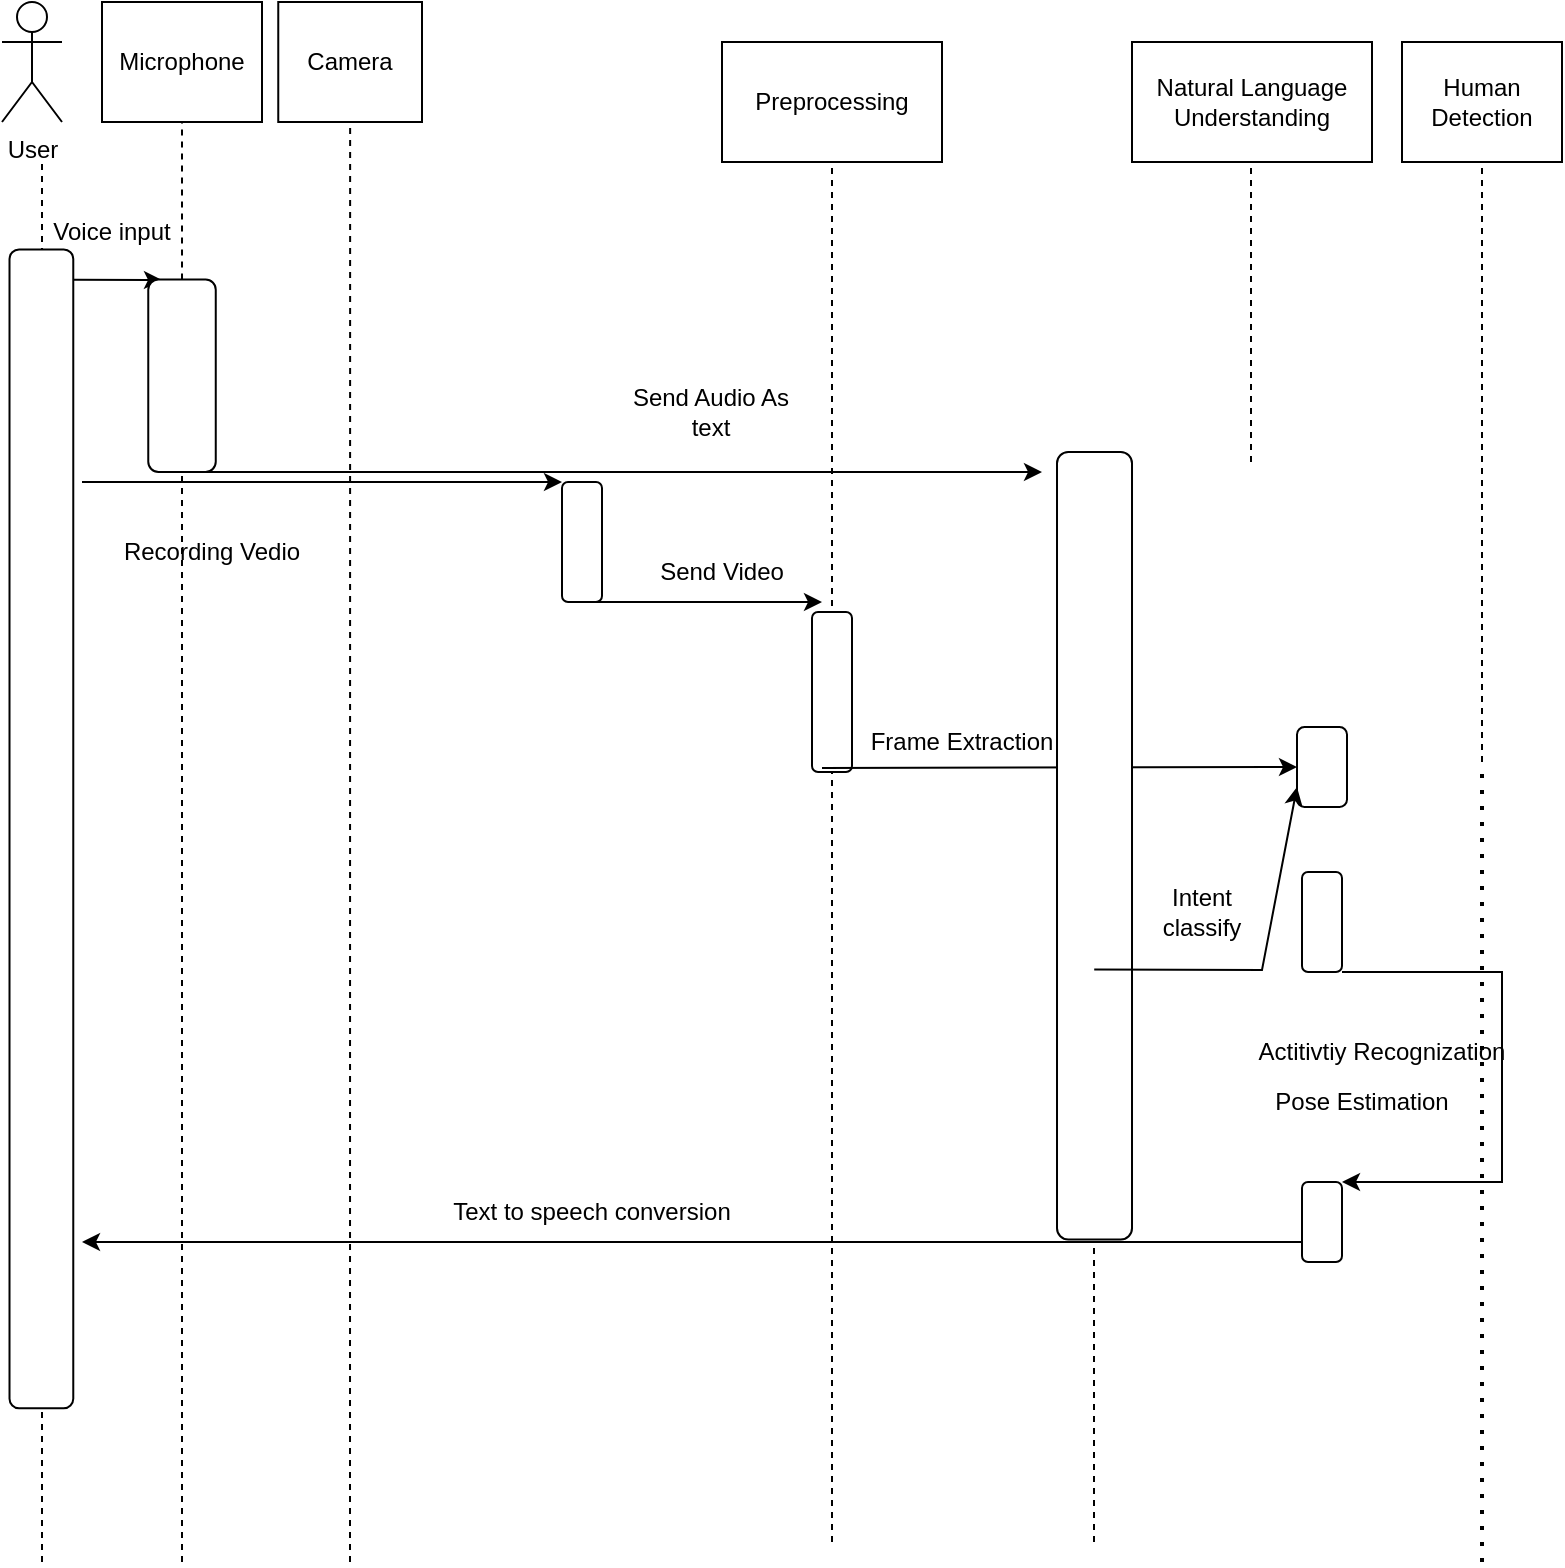 <mxfile version="20.8.17" type="github">
  <diagram id="L39YCSrSmgS5nI6QtHGn" name="Page-1">
    <mxGraphModel dx="806" dy="495" grid="1" gridSize="10" guides="1" tooltips="1" connect="1" arrows="1" fold="1" page="1" pageScale="1" pageWidth="827" pageHeight="1169" math="0" shadow="0">
      <root>
        <mxCell id="0" />
        <mxCell id="1" parent="0" />
        <mxCell id="A4QvI4MU_TdA6Vv6nNB_-4" value="Microphone" style="rounded=0;whiteSpace=wrap;html=1;" parent="1" vertex="1">
          <mxGeometry x="70" y="20" width="80" height="60" as="geometry" />
        </mxCell>
        <mxCell id="A4QvI4MU_TdA6Vv6nNB_-5" value="Camera" style="rounded=0;whiteSpace=wrap;html=1;" parent="1" vertex="1">
          <mxGeometry x="158.13" y="20" width="71.87" height="60" as="geometry" />
        </mxCell>
        <mxCell id="A4QvI4MU_TdA6Vv6nNB_-6" value="Preprocessing" style="rounded=0;whiteSpace=wrap;html=1;" parent="1" vertex="1">
          <mxGeometry x="380" y="40" width="110" height="60" as="geometry" />
        </mxCell>
        <mxCell id="A4QvI4MU_TdA6Vv6nNB_-7" value="Human Detection" style="rounded=0;whiteSpace=wrap;html=1;" parent="1" vertex="1">
          <mxGeometry x="720" y="40" width="80" height="60" as="geometry" />
        </mxCell>
        <mxCell id="A4QvI4MU_TdA6Vv6nNB_-11" value="" style="endArrow=none;dashed=1;html=1;rounded=0;entryX=0.5;entryY=1;entryDx=0;entryDy=0;" parent="1" edge="1">
          <mxGeometry width="50" height="50" relative="1" as="geometry">
            <mxPoint x="40" y="800" as="sourcePoint" />
            <mxPoint x="40" y="100" as="targetPoint" />
          </mxGeometry>
        </mxCell>
        <mxCell id="A4QvI4MU_TdA6Vv6nNB_-12" value="" style="endArrow=none;dashed=1;html=1;rounded=0;entryX=0.5;entryY=1;entryDx=0;entryDy=0;startArrow=none;" parent="1" target="A4QvI4MU_TdA6Vv6nNB_-4" edge="1" source="LpYJhnQgzotlwshMO1Oq-3">
          <mxGeometry width="50" height="50" relative="1" as="geometry">
            <mxPoint x="110" y="800" as="sourcePoint" />
            <mxPoint x="430" y="230" as="targetPoint" />
          </mxGeometry>
        </mxCell>
        <mxCell id="A4QvI4MU_TdA6Vv6nNB_-13" value="" style="endArrow=none;dashed=1;html=1;rounded=0;entryX=0.5;entryY=1;entryDx=0;entryDy=0;" parent="1" target="A4QvI4MU_TdA6Vv6nNB_-5" edge="1">
          <mxGeometry width="50" height="50" relative="1" as="geometry">
            <mxPoint x="194" y="800" as="sourcePoint" />
            <mxPoint x="430" y="230" as="targetPoint" />
          </mxGeometry>
        </mxCell>
        <mxCell id="A4QvI4MU_TdA6Vv6nNB_-15" value="" style="endArrow=none;dashed=1;html=1;rounded=0;entryX=0.5;entryY=1;entryDx=0;entryDy=0;" parent="1" target="A4QvI4MU_TdA6Vv6nNB_-6" edge="1">
          <mxGeometry width="50" height="50" relative="1" as="geometry">
            <mxPoint x="435" y="790" as="sourcePoint" />
            <mxPoint x="430" y="230" as="targetPoint" />
          </mxGeometry>
        </mxCell>
        <mxCell id="A4QvI4MU_TdA6Vv6nNB_-16" value="" style="endArrow=none;dashed=1;html=1;rounded=0;entryX=0.5;entryY=1;entryDx=0;entryDy=0;startArrow=none;" parent="1" target="A4QvI4MU_TdA6Vv6nNB_-7" edge="1">
          <mxGeometry width="50" height="50" relative="1" as="geometry">
            <mxPoint x="760" y="400" as="sourcePoint" />
            <mxPoint x="430" y="230" as="targetPoint" />
            <Array as="points">
              <mxPoint x="760" y="380" />
            </Array>
          </mxGeometry>
        </mxCell>
        <mxCell id="A4QvI4MU_TdA6Vv6nNB_-23" value="" style="endArrow=classic;html=1;rounded=0;entryX=0;entryY=1;entryDx=0;entryDy=0;" parent="1" target="A4QvI4MU_TdA6Vv6nNB_-26" edge="1">
          <mxGeometry width="50" height="50" relative="1" as="geometry">
            <mxPoint x="60" y="260" as="sourcePoint" />
            <mxPoint x="168.75" y="240.47" as="targetPoint" />
          </mxGeometry>
        </mxCell>
        <mxCell id="A4QvI4MU_TdA6Vv6nNB_-24" value="Recording Vedio" style="text;html=1;strokeColor=none;fillColor=none;align=center;verticalAlign=middle;whiteSpace=wrap;rounded=0;" parent="1" vertex="1">
          <mxGeometry x="50" y="280" width="150" height="30" as="geometry" />
        </mxCell>
        <mxCell id="A4QvI4MU_TdA6Vv6nNB_-26" value="" style="rounded=1;whiteSpace=wrap;html=1;rotation=90;" parent="1" vertex="1">
          <mxGeometry x="280" y="280" width="60" height="20" as="geometry" />
        </mxCell>
        <mxCell id="A4QvI4MU_TdA6Vv6nNB_-28" value="" style="endArrow=classic;html=1;rounded=0;exitX=1;exitY=0.5;exitDx=0;exitDy=0;" parent="1" source="A4QvI4MU_TdA6Vv6nNB_-26" edge="1">
          <mxGeometry width="50" height="50" relative="1" as="geometry">
            <mxPoint x="380" y="260" as="sourcePoint" />
            <mxPoint x="430" y="320" as="targetPoint" />
          </mxGeometry>
        </mxCell>
        <mxCell id="A4QvI4MU_TdA6Vv6nNB_-29" value="Send Video" style="text;html=1;strokeColor=none;fillColor=none;align=center;verticalAlign=middle;whiteSpace=wrap;rounded=0;" parent="1" vertex="1">
          <mxGeometry x="320" y="290" width="120" height="30" as="geometry" />
        </mxCell>
        <mxCell id="A4QvI4MU_TdA6Vv6nNB_-30" value="" style="rounded=1;whiteSpace=wrap;html=1;rotation=90;" parent="1" vertex="1">
          <mxGeometry x="395" y="355" width="80" height="20" as="geometry" />
        </mxCell>
        <mxCell id="A4QvI4MU_TdA6Vv6nNB_-32" value="" style="endArrow=classic;html=1;rounded=0;entryX=0.5;entryY=0;entryDx=0;entryDy=0;" parent="1" target="A4QvI4MU_TdA6Vv6nNB_-34" edge="1">
          <mxGeometry width="50" height="50" relative="1" as="geometry">
            <mxPoint x="430" y="403" as="sourcePoint" />
            <mxPoint x="670" y="380" as="targetPoint" />
          </mxGeometry>
        </mxCell>
        <mxCell id="A4QvI4MU_TdA6Vv6nNB_-33" value="Frame Extraction" style="text;html=1;strokeColor=none;fillColor=none;align=center;verticalAlign=middle;whiteSpace=wrap;rounded=0;" parent="1" vertex="1">
          <mxGeometry x="440" y="375" width="120" height="30" as="geometry" />
        </mxCell>
        <mxCell id="A4QvI4MU_TdA6Vv6nNB_-34" value="" style="rounded=1;whiteSpace=wrap;html=1;rotation=-90;" parent="1" vertex="1">
          <mxGeometry x="660" y="390" width="40" height="25" as="geometry" />
        </mxCell>
        <mxCell id="A4QvI4MU_TdA6Vv6nNB_-49" value="" style="endArrow=classic;html=1;rounded=0;entryX=1;entryY=1;entryDx=0;entryDy=0;exitX=1;exitY=0;exitDx=0;exitDy=0;" parent="1" source="A4QvI4MU_TdA6Vv6nNB_-40" target="A4QvI4MU_TdA6Vv6nNB_-43" edge="1">
          <mxGeometry width="50" height="50" relative="1" as="geometry">
            <mxPoint x="580" y="515" as="sourcePoint" />
            <mxPoint x="430" y="500" as="targetPoint" />
            <Array as="points">
              <mxPoint x="770" y="505" />
              <mxPoint x="770" y="610" />
            </Array>
          </mxGeometry>
        </mxCell>
        <mxCell id="A4QvI4MU_TdA6Vv6nNB_-50" value="Pose Estimation" style="text;html=1;strokeColor=none;fillColor=none;align=center;verticalAlign=middle;whiteSpace=wrap;rounded=0;" parent="1" vertex="1">
          <mxGeometry x="640" y="555" width="120" height="30" as="geometry" />
        </mxCell>
        <mxCell id="A4QvI4MU_TdA6Vv6nNB_-51" value="Actitivtiy Recognization" style="text;html=1;strokeColor=none;fillColor=none;align=center;verticalAlign=middle;whiteSpace=wrap;rounded=0;" parent="1" vertex="1">
          <mxGeometry x="640" y="530" width="140" height="30" as="geometry" />
        </mxCell>
        <mxCell id="A4QvI4MU_TdA6Vv6nNB_-59" value="Text to speech conversion" style="text;html=1;strokeColor=none;fillColor=none;align=center;verticalAlign=middle;whiteSpace=wrap;rounded=0;" parent="1" vertex="1">
          <mxGeometry x="220" y="610" width="190" height="30" as="geometry" />
        </mxCell>
        <mxCell id="LpYJhnQgzotlwshMO1Oq-2" value="" style="rounded=1;whiteSpace=wrap;html=1;rotation=90;" parent="1" vertex="1">
          <mxGeometry x="-249.99" y="417.51" width="579.37" height="31.88" as="geometry" />
        </mxCell>
        <mxCell id="LpYJhnQgzotlwshMO1Oq-6" value="" style="endArrow=classic;html=1;rounded=0;exitX=0.026;exitY=-0.011;exitDx=0;exitDy=0;exitPerimeter=0;" parent="1" source="LpYJhnQgzotlwshMO1Oq-2" edge="1">
          <mxGeometry width="50" height="50" relative="1" as="geometry">
            <mxPoint x="390" y="240" as="sourcePoint" />
            <mxPoint x="100" y="159" as="targetPoint" />
          </mxGeometry>
        </mxCell>
        <mxCell id="LpYJhnQgzotlwshMO1Oq-7" value="Voice input" style="text;html=1;strokeColor=none;fillColor=none;align=center;verticalAlign=middle;whiteSpace=wrap;rounded=0;" parent="1" vertex="1">
          <mxGeometry x="30" y="120" width="90" height="30" as="geometry" />
        </mxCell>
        <mxCell id="2kZp6YiWD2BQuV8LMznV-1" value="User" style="shape=umlActor;verticalLabelPosition=bottom;verticalAlign=top;html=1;outlineConnect=0;" parent="1" vertex="1">
          <mxGeometry x="20" y="20" width="30" height="60" as="geometry" />
        </mxCell>
        <mxCell id="2kZp6YiWD2BQuV8LMznV-4" value="" style="endArrow=none;dashed=1;html=1;rounded=0;entryX=0.5;entryY=1;entryDx=0;entryDy=0;startArrow=none;" parent="1" edge="1">
          <mxGeometry width="50" height="50" relative="1" as="geometry">
            <mxPoint x="644.5" y="250" as="sourcePoint" />
            <mxPoint x="644.5" y="100" as="targetPoint" />
          </mxGeometry>
        </mxCell>
        <mxCell id="2kZp6YiWD2BQuV8LMznV-6" value="" style="endArrow=classic;html=1;rounded=0;exitX=1;exitY=0.5;exitDx=0;exitDy=0;" parent="1" source="LpYJhnQgzotlwshMO1Oq-3" edge="1">
          <mxGeometry width="50" height="50" relative="1" as="geometry">
            <mxPoint x="170" y="240" as="sourcePoint" />
            <mxPoint x="540" y="255" as="targetPoint" />
            <Array as="points" />
          </mxGeometry>
        </mxCell>
        <mxCell id="2kZp6YiWD2BQuV8LMznV-7" value="Send Audio As text" style="text;html=1;strokeColor=none;fillColor=none;align=center;verticalAlign=middle;whiteSpace=wrap;rounded=0;" parent="1" vertex="1">
          <mxGeometry x="329.38" y="210" width="90.62" height="30" as="geometry" />
        </mxCell>
        <mxCell id="2kZp6YiWD2BQuV8LMznV-5" value="" style="rounded=1;whiteSpace=wrap;html=1;rotation=90;" parent="1" vertex="1">
          <mxGeometry x="369.38" y="423.13" width="393.75" height="37.5" as="geometry" />
        </mxCell>
        <mxCell id="2kZp6YiWD2BQuV8LMznV-9" value="Natural Language Understanding" style="rounded=0;whiteSpace=wrap;html=1;" parent="1" vertex="1">
          <mxGeometry x="585" y="40" width="120" height="60" as="geometry" />
        </mxCell>
        <mxCell id="A4QvI4MU_TdA6Vv6nNB_-40" value="" style="rounded=1;whiteSpace=wrap;html=1;rotation=90;" parent="1" vertex="1">
          <mxGeometry x="655" y="470" width="50" height="20" as="geometry" />
        </mxCell>
        <mxCell id="2kZp6YiWD2BQuV8LMznV-15" value="" style="endArrow=none;dashed=1;html=1;dashPattern=1 3;strokeWidth=2;rounded=0;" parent="1" edge="1">
          <mxGeometry width="50" height="50" relative="1" as="geometry">
            <mxPoint x="760" y="800" as="sourcePoint" />
            <mxPoint x="760" y="400" as="targetPoint" />
          </mxGeometry>
        </mxCell>
        <mxCell id="A4QvI4MU_TdA6Vv6nNB_-43" value="" style="rounded=1;whiteSpace=wrap;html=1;rotation=-180;direction=south;" parent="1" vertex="1">
          <mxGeometry x="670" y="610" width="20" height="40" as="geometry" />
        </mxCell>
        <mxCell id="2kZp6YiWD2BQuV8LMznV-17" value="" style="endArrow=classic;html=1;rounded=0;exitX=0.25;exitY=0;exitDx=0;exitDy=0;" parent="1" source="A4QvI4MU_TdA6Vv6nNB_-43" edge="1">
          <mxGeometry width="50" height="50" relative="1" as="geometry">
            <mxPoint x="660" y="640" as="sourcePoint" />
            <mxPoint x="60" y="640" as="targetPoint" />
          </mxGeometry>
        </mxCell>
        <mxCell id="vKu3MAnOh_yhbqlNx44P-2" value="" style="endArrow=none;dashed=1;html=1;rounded=0;" parent="1" edge="1">
          <mxGeometry width="50" height="50" relative="1" as="geometry">
            <mxPoint x="566" y="790" as="sourcePoint" />
            <mxPoint x="566" y="640" as="targetPoint" />
            <Array as="points" />
          </mxGeometry>
        </mxCell>
        <mxCell id="vKu3MAnOh_yhbqlNx44P-5" value="" style="endArrow=classic;html=1;rounded=0;exitX=1;exitY=0.5;exitDx=0;exitDy=0;entryX=0.25;entryY=0;entryDx=0;entryDy=0;" parent="1" target="A4QvI4MU_TdA6Vv6nNB_-34" edge="1">
          <mxGeometry width="50" height="50" relative="1" as="geometry">
            <mxPoint x="566.105" y="503.755" as="sourcePoint" />
            <mxPoint x="440" y="300" as="targetPoint" />
            <Array as="points">
              <mxPoint x="650" y="504" />
            </Array>
          </mxGeometry>
        </mxCell>
        <mxCell id="vKu3MAnOh_yhbqlNx44P-6" value="Intent classify" style="text;html=1;strokeColor=none;fillColor=none;align=center;verticalAlign=middle;whiteSpace=wrap;rounded=0;" parent="1" vertex="1">
          <mxGeometry x="590" y="460" width="60" height="30" as="geometry" />
        </mxCell>
        <mxCell id="Ya-v0AzterGfhLBMFZg4-2" value="" style="endArrow=none;dashed=1;html=1;rounded=0;" edge="1" parent="1">
          <mxGeometry width="50" height="50" relative="1" as="geometry">
            <mxPoint x="110" y="800" as="sourcePoint" />
            <mxPoint x="110" y="250" as="targetPoint" />
          </mxGeometry>
        </mxCell>
        <mxCell id="LpYJhnQgzotlwshMO1Oq-3" value="" style="rounded=1;whiteSpace=wrap;html=1;rotation=90;" parent="1" vertex="1">
          <mxGeometry x="61.88" y="190" width="96.25" height="33.75" as="geometry" />
        </mxCell>
      </root>
    </mxGraphModel>
  </diagram>
</mxfile>
